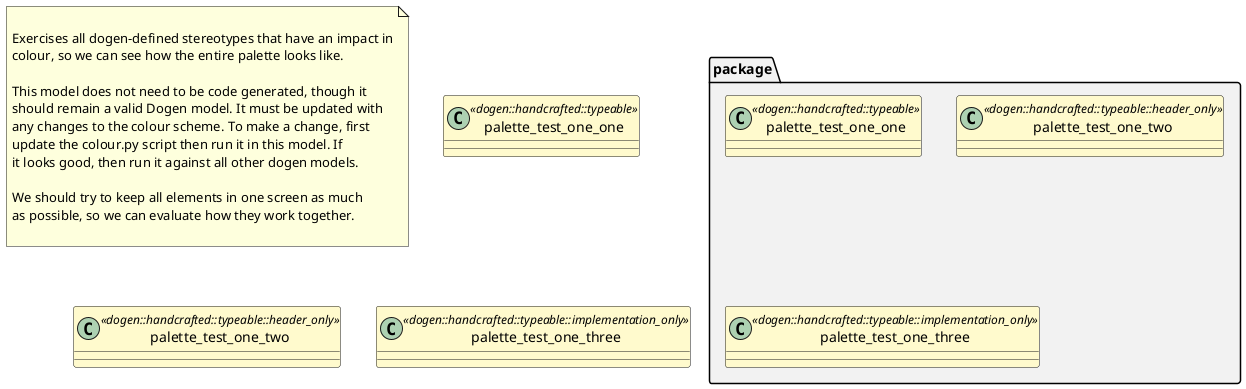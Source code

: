 @startuml
set namespaceSeparator ::
note as N1

Exercises all dogen-defined stereotypes that have an impact in
colour, so we can see how the entire palette looks like.

This model does not need to be code generated, though it
should remain a valid Dogen model. It must be updated with
any changes to the colour scheme. To make a change, first
update the colour.py script then run it in this model. If
it looks good, then run it against all other dogen models.

We should try to keep all elements in one screen as much
as possible, so we can evaluate how they work together.

end note

class palette_test_one_one <<dogen::handcrafted::typeable>> #FFFACD {
}

class palette_test_one_two <<dogen::handcrafted::typeable::header_only>> #FFFACD {
}

class palette_test_one_three <<dogen::handcrafted::typeable::implementation_only>> #FFFACD {
}

namespace package #F2F2F2 {
        class palette_test_one_one <<dogen::handcrafted::typeable>> #FFFACD {
}

        class palette_test_one_two <<dogen::handcrafted::typeable::header_only>> #FFFACD {
}

        class palette_test_one_three <<dogen::handcrafted::typeable::implementation_only>> #FFFACD {
}

}

@enduml
